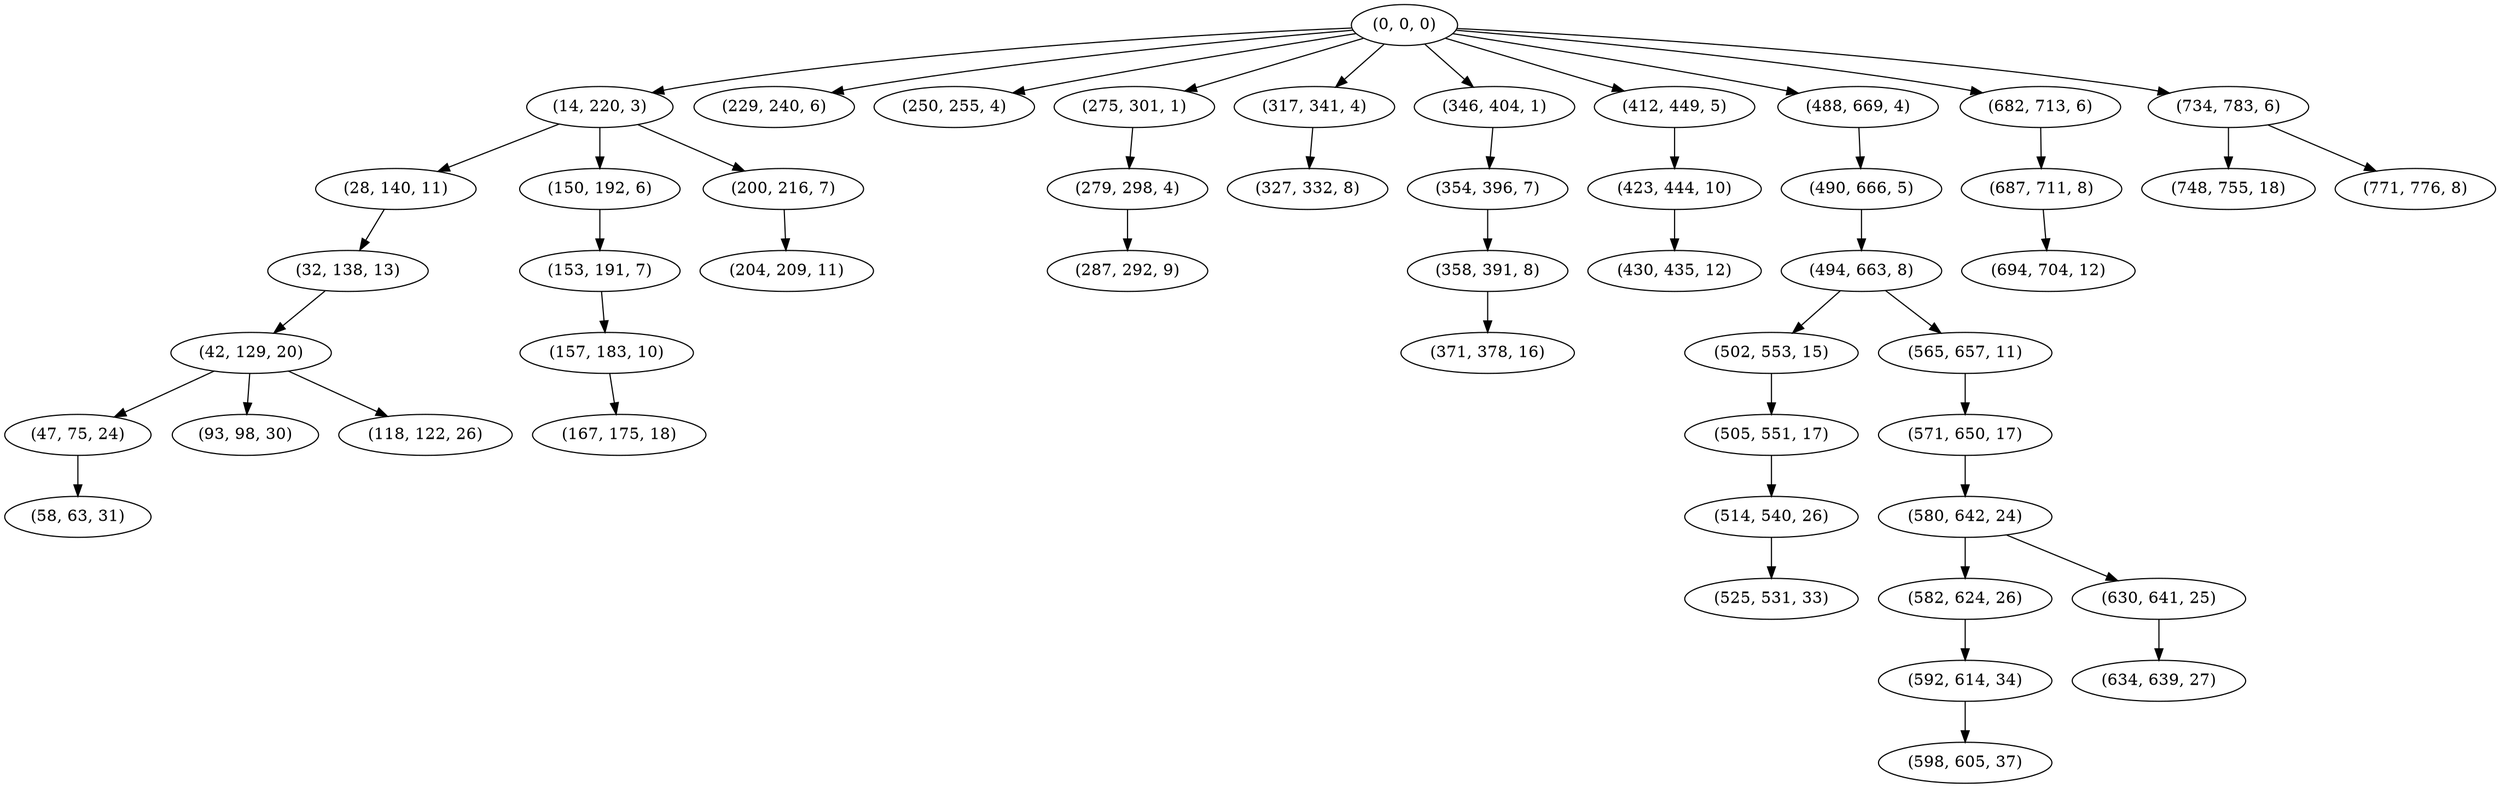 digraph tree {
    "(0, 0, 0)";
    "(14, 220, 3)";
    "(28, 140, 11)";
    "(32, 138, 13)";
    "(42, 129, 20)";
    "(47, 75, 24)";
    "(58, 63, 31)";
    "(93, 98, 30)";
    "(118, 122, 26)";
    "(150, 192, 6)";
    "(153, 191, 7)";
    "(157, 183, 10)";
    "(167, 175, 18)";
    "(200, 216, 7)";
    "(204, 209, 11)";
    "(229, 240, 6)";
    "(250, 255, 4)";
    "(275, 301, 1)";
    "(279, 298, 4)";
    "(287, 292, 9)";
    "(317, 341, 4)";
    "(327, 332, 8)";
    "(346, 404, 1)";
    "(354, 396, 7)";
    "(358, 391, 8)";
    "(371, 378, 16)";
    "(412, 449, 5)";
    "(423, 444, 10)";
    "(430, 435, 12)";
    "(488, 669, 4)";
    "(490, 666, 5)";
    "(494, 663, 8)";
    "(502, 553, 15)";
    "(505, 551, 17)";
    "(514, 540, 26)";
    "(525, 531, 33)";
    "(565, 657, 11)";
    "(571, 650, 17)";
    "(580, 642, 24)";
    "(582, 624, 26)";
    "(592, 614, 34)";
    "(598, 605, 37)";
    "(630, 641, 25)";
    "(634, 639, 27)";
    "(682, 713, 6)";
    "(687, 711, 8)";
    "(694, 704, 12)";
    "(734, 783, 6)";
    "(748, 755, 18)";
    "(771, 776, 8)";
    "(0, 0, 0)" -> "(14, 220, 3)";
    "(0, 0, 0)" -> "(229, 240, 6)";
    "(0, 0, 0)" -> "(250, 255, 4)";
    "(0, 0, 0)" -> "(275, 301, 1)";
    "(0, 0, 0)" -> "(317, 341, 4)";
    "(0, 0, 0)" -> "(346, 404, 1)";
    "(0, 0, 0)" -> "(412, 449, 5)";
    "(0, 0, 0)" -> "(488, 669, 4)";
    "(0, 0, 0)" -> "(682, 713, 6)";
    "(0, 0, 0)" -> "(734, 783, 6)";
    "(14, 220, 3)" -> "(28, 140, 11)";
    "(14, 220, 3)" -> "(150, 192, 6)";
    "(14, 220, 3)" -> "(200, 216, 7)";
    "(28, 140, 11)" -> "(32, 138, 13)";
    "(32, 138, 13)" -> "(42, 129, 20)";
    "(42, 129, 20)" -> "(47, 75, 24)";
    "(42, 129, 20)" -> "(93, 98, 30)";
    "(42, 129, 20)" -> "(118, 122, 26)";
    "(47, 75, 24)" -> "(58, 63, 31)";
    "(150, 192, 6)" -> "(153, 191, 7)";
    "(153, 191, 7)" -> "(157, 183, 10)";
    "(157, 183, 10)" -> "(167, 175, 18)";
    "(200, 216, 7)" -> "(204, 209, 11)";
    "(275, 301, 1)" -> "(279, 298, 4)";
    "(279, 298, 4)" -> "(287, 292, 9)";
    "(317, 341, 4)" -> "(327, 332, 8)";
    "(346, 404, 1)" -> "(354, 396, 7)";
    "(354, 396, 7)" -> "(358, 391, 8)";
    "(358, 391, 8)" -> "(371, 378, 16)";
    "(412, 449, 5)" -> "(423, 444, 10)";
    "(423, 444, 10)" -> "(430, 435, 12)";
    "(488, 669, 4)" -> "(490, 666, 5)";
    "(490, 666, 5)" -> "(494, 663, 8)";
    "(494, 663, 8)" -> "(502, 553, 15)";
    "(494, 663, 8)" -> "(565, 657, 11)";
    "(502, 553, 15)" -> "(505, 551, 17)";
    "(505, 551, 17)" -> "(514, 540, 26)";
    "(514, 540, 26)" -> "(525, 531, 33)";
    "(565, 657, 11)" -> "(571, 650, 17)";
    "(571, 650, 17)" -> "(580, 642, 24)";
    "(580, 642, 24)" -> "(582, 624, 26)";
    "(580, 642, 24)" -> "(630, 641, 25)";
    "(582, 624, 26)" -> "(592, 614, 34)";
    "(592, 614, 34)" -> "(598, 605, 37)";
    "(630, 641, 25)" -> "(634, 639, 27)";
    "(682, 713, 6)" -> "(687, 711, 8)";
    "(687, 711, 8)" -> "(694, 704, 12)";
    "(734, 783, 6)" -> "(748, 755, 18)";
    "(734, 783, 6)" -> "(771, 776, 8)";
}
